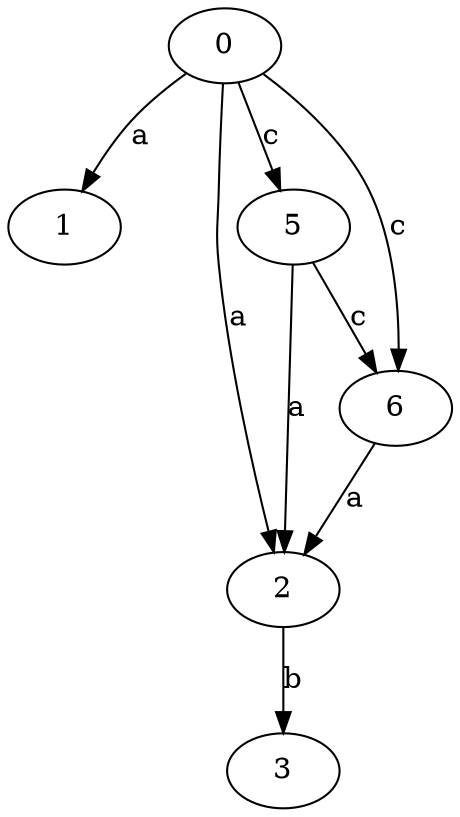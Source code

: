 strict digraph  {
1;
0;
2;
3;
5;
6;
0 -> 1  [label=a];
0 -> 2  [label=a];
0 -> 5  [label=c];
0 -> 6  [label=c];
2 -> 3  [label=b];
5 -> 2  [label=a];
5 -> 6  [label=c];
6 -> 2  [label=a];
}
